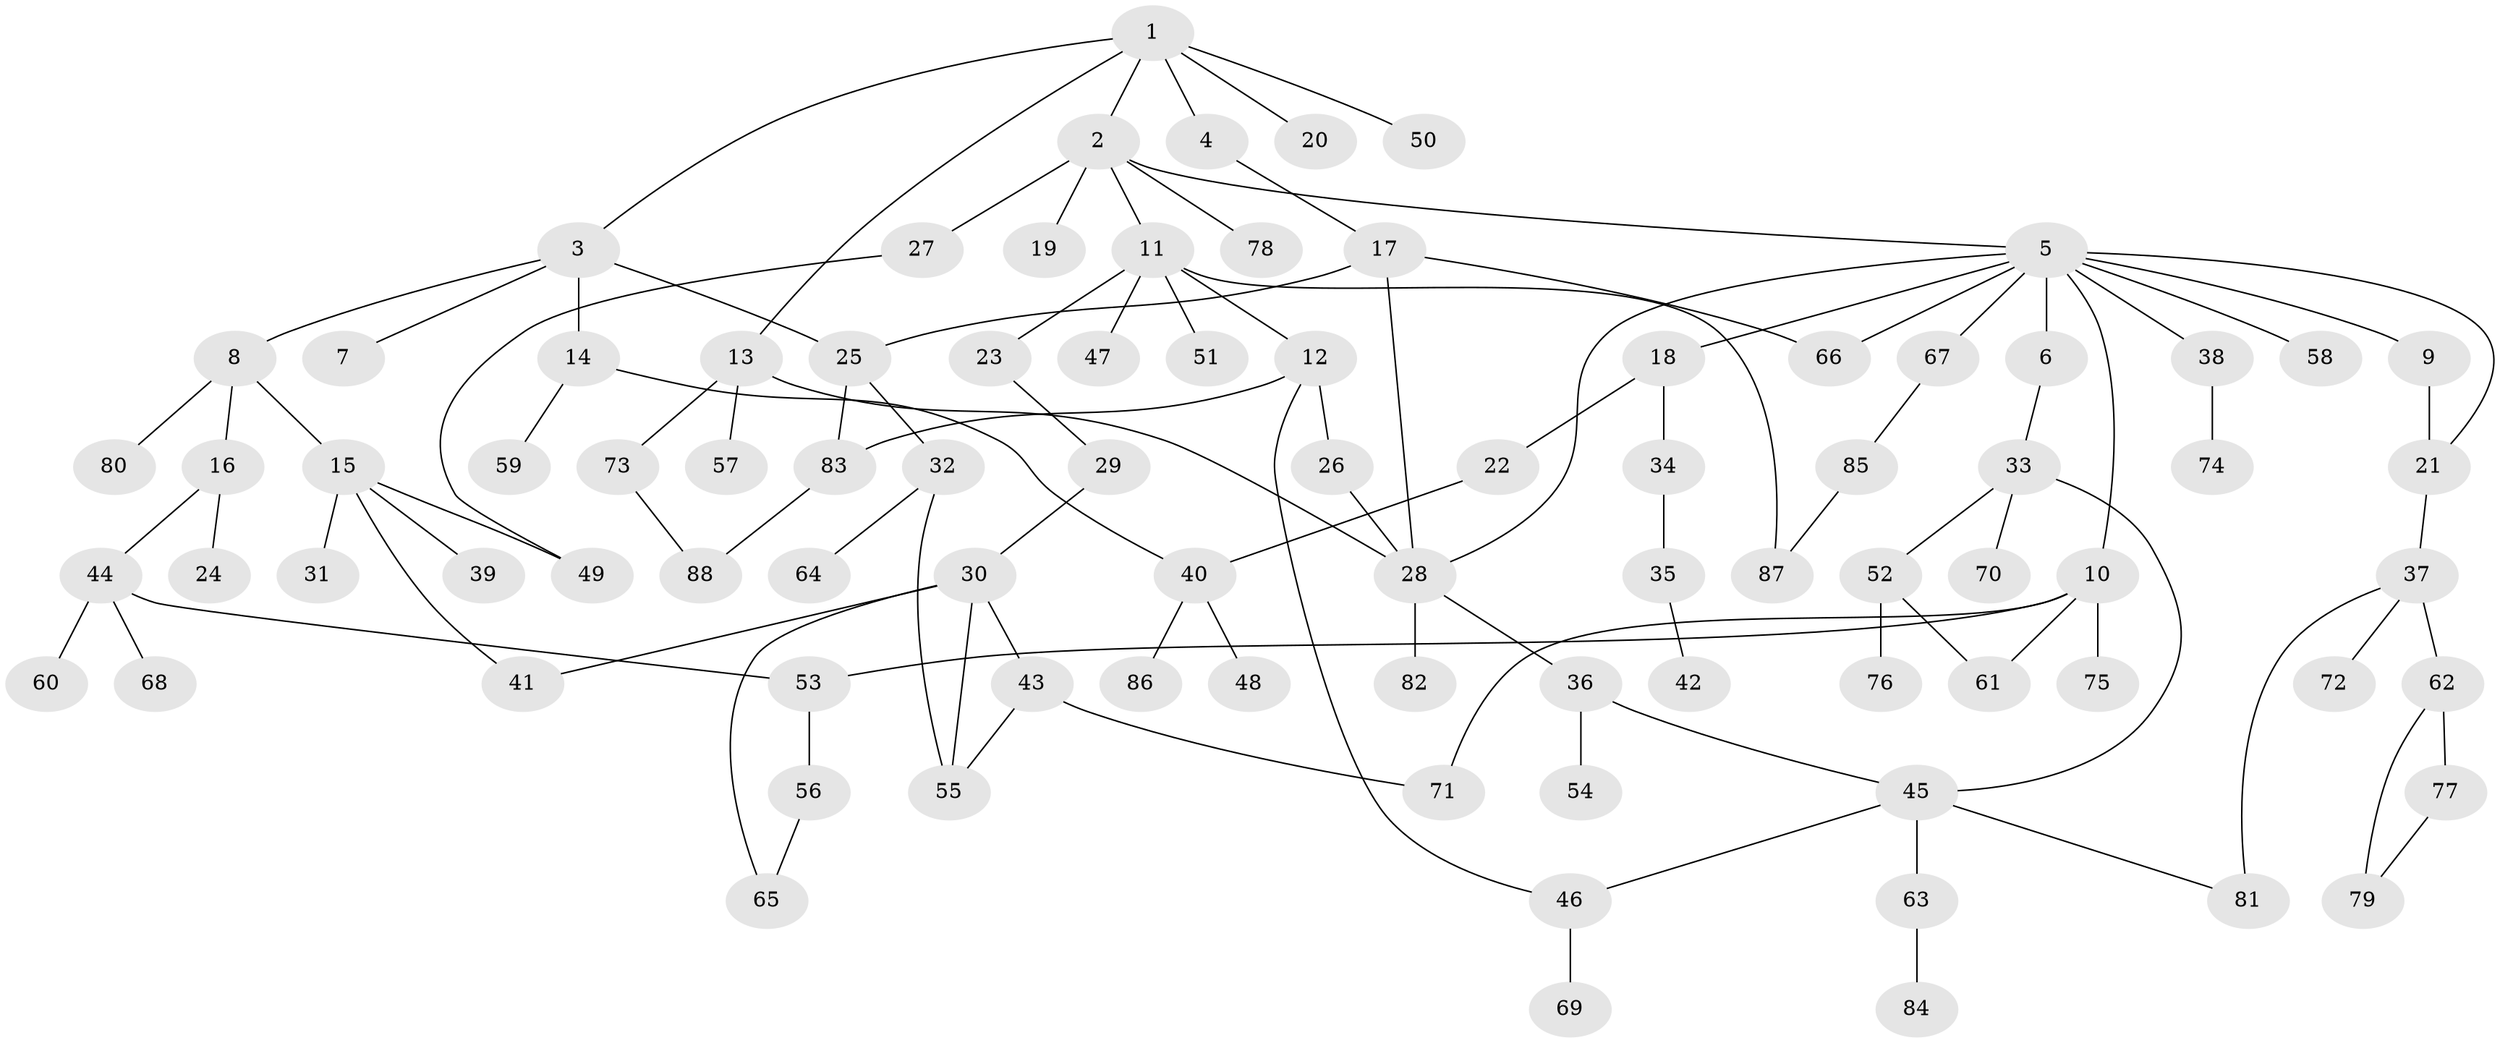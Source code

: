// coarse degree distribution, {5: 0.11475409836065574, 6: 0.01639344262295082, 7: 0.01639344262295082, 2: 0.29508196721311475, 9: 0.01639344262295082, 1: 0.32786885245901637, 4: 0.08196721311475409, 8: 0.01639344262295082, 3: 0.11475409836065574}
// Generated by graph-tools (version 1.1) at 2025/23/03/03/25 07:23:30]
// undirected, 88 vertices, 109 edges
graph export_dot {
graph [start="1"]
  node [color=gray90,style=filled];
  1;
  2;
  3;
  4;
  5;
  6;
  7;
  8;
  9;
  10;
  11;
  12;
  13;
  14;
  15;
  16;
  17;
  18;
  19;
  20;
  21;
  22;
  23;
  24;
  25;
  26;
  27;
  28;
  29;
  30;
  31;
  32;
  33;
  34;
  35;
  36;
  37;
  38;
  39;
  40;
  41;
  42;
  43;
  44;
  45;
  46;
  47;
  48;
  49;
  50;
  51;
  52;
  53;
  54;
  55;
  56;
  57;
  58;
  59;
  60;
  61;
  62;
  63;
  64;
  65;
  66;
  67;
  68;
  69;
  70;
  71;
  72;
  73;
  74;
  75;
  76;
  77;
  78;
  79;
  80;
  81;
  82;
  83;
  84;
  85;
  86;
  87;
  88;
  1 -- 2;
  1 -- 3;
  1 -- 4;
  1 -- 13;
  1 -- 20;
  1 -- 50;
  2 -- 5;
  2 -- 11;
  2 -- 19;
  2 -- 27;
  2 -- 78;
  3 -- 7;
  3 -- 8;
  3 -- 14;
  3 -- 25;
  4 -- 17;
  5 -- 6;
  5 -- 9;
  5 -- 10;
  5 -- 18;
  5 -- 38;
  5 -- 58;
  5 -- 67;
  5 -- 28;
  5 -- 21;
  5 -- 66;
  6 -- 33;
  8 -- 15;
  8 -- 16;
  8 -- 80;
  9 -- 21;
  10 -- 75;
  10 -- 53;
  10 -- 71;
  10 -- 61;
  11 -- 12;
  11 -- 23;
  11 -- 47;
  11 -- 51;
  11 -- 87;
  12 -- 26;
  12 -- 46;
  12 -- 83;
  13 -- 57;
  13 -- 73;
  13 -- 28;
  14 -- 40;
  14 -- 59;
  15 -- 31;
  15 -- 39;
  15 -- 49;
  15 -- 41;
  16 -- 24;
  16 -- 44;
  17 -- 66;
  17 -- 28;
  17 -- 25;
  18 -- 22;
  18 -- 34;
  21 -- 37;
  22 -- 40;
  23 -- 29;
  25 -- 32;
  25 -- 83;
  26 -- 28;
  27 -- 49;
  28 -- 36;
  28 -- 82;
  29 -- 30;
  30 -- 41;
  30 -- 43;
  30 -- 65;
  30 -- 55;
  32 -- 55;
  32 -- 64;
  33 -- 52;
  33 -- 70;
  33 -- 45;
  34 -- 35;
  35 -- 42;
  36 -- 45;
  36 -- 54;
  37 -- 62;
  37 -- 72;
  37 -- 81;
  38 -- 74;
  40 -- 48;
  40 -- 86;
  43 -- 71;
  43 -- 55;
  44 -- 53;
  44 -- 60;
  44 -- 68;
  45 -- 63;
  45 -- 81;
  45 -- 46;
  46 -- 69;
  52 -- 61;
  52 -- 76;
  53 -- 56;
  56 -- 65;
  62 -- 77;
  62 -- 79;
  63 -- 84;
  67 -- 85;
  73 -- 88;
  77 -- 79;
  83 -- 88;
  85 -- 87;
}
